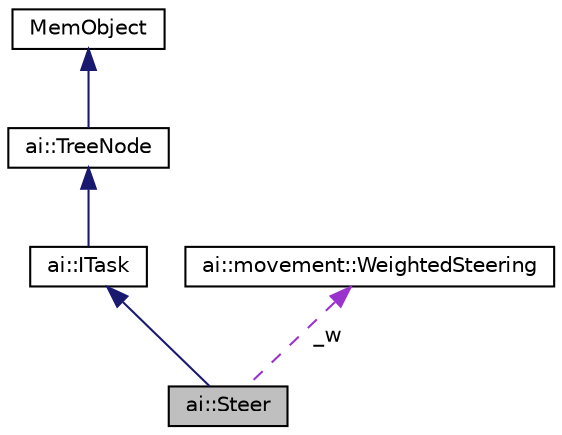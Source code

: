 digraph "ai::Steer"
{
  edge [fontname="Helvetica",fontsize="10",labelfontname="Helvetica",labelfontsize="10"];
  node [fontname="Helvetica",fontsize="10",shape=record];
  Node1 [label="ai::Steer",height=0.2,width=0.4,color="black", fillcolor="grey75", style="filled", fontcolor="black"];
  Node2 -> Node1 [dir="back",color="midnightblue",fontsize="10",style="solid",fontname="Helvetica"];
  Node2 [label="ai::ITask",height=0.2,width=0.4,color="black", fillcolor="white", style="filled",URL="$classai_1_1ITask.html",tooltip="A node for your real actions in the behaviour tree. "];
  Node3 -> Node2 [dir="back",color="midnightblue",fontsize="10",style="solid",fontname="Helvetica"];
  Node3 [label="ai::TreeNode",height=0.2,width=0.4,color="black", fillcolor="white", style="filled",URL="$classai_1_1TreeNode.html",tooltip="The base class for all behaviour tree actions. "];
  Node4 -> Node3 [dir="back",color="midnightblue",fontsize="10",style="solid",fontname="Helvetica"];
  Node4 [label="MemObject",height=0.2,width=0.4,color="black", fillcolor="white", style="filled",URL="$classai_1_1__MemObject.html"];
  Node5 -> Node1 [dir="back",color="darkorchid3",fontsize="10",style="dashed",label=" _w" ,fontname="Helvetica"];
  Node5 [label="ai::movement::WeightedSteering",height=0.2,width=0.4,color="black", fillcolor="white", style="filled",URL="$classai_1_1movement_1_1WeightedSteering.html",tooltip="This class allows you to weight several steering methods and get a blended MoveVector out of it..."];
}
